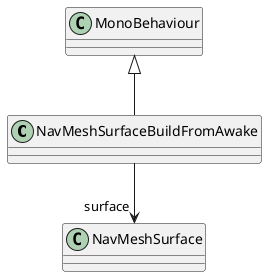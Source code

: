 @startuml
class NavMeshSurfaceBuildFromAwake {
}
MonoBehaviour <|-- NavMeshSurfaceBuildFromAwake
NavMeshSurfaceBuildFromAwake --> "surface" NavMeshSurface
@enduml

